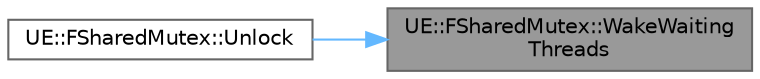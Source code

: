 digraph "UE::FSharedMutex::WakeWaitingThreads"
{
 // INTERACTIVE_SVG=YES
 // LATEX_PDF_SIZE
  bgcolor="transparent";
  edge [fontname=Helvetica,fontsize=10,labelfontname=Helvetica,labelfontsize=10];
  node [fontname=Helvetica,fontsize=10,shape=box,height=0.2,width=0.4];
  rankdir="RL";
  Node1 [id="Node000001",label="UE::FSharedMutex::WakeWaiting\lThreads",height=0.2,width=0.4,color="gray40", fillcolor="grey60", style="filled", fontcolor="black",tooltip=" "];
  Node1 -> Node2 [id="edge1_Node000001_Node000002",dir="back",color="steelblue1",style="solid",tooltip=" "];
  Node2 [id="Node000002",label="UE::FSharedMutex::Unlock",height=0.2,width=0.4,color="grey40", fillcolor="white", style="filled",URL="$d5/d40/classUE_1_1FSharedMutex.html#abff2b7f9b80935f8888007f62ada6d3a",tooltip=" "];
}
